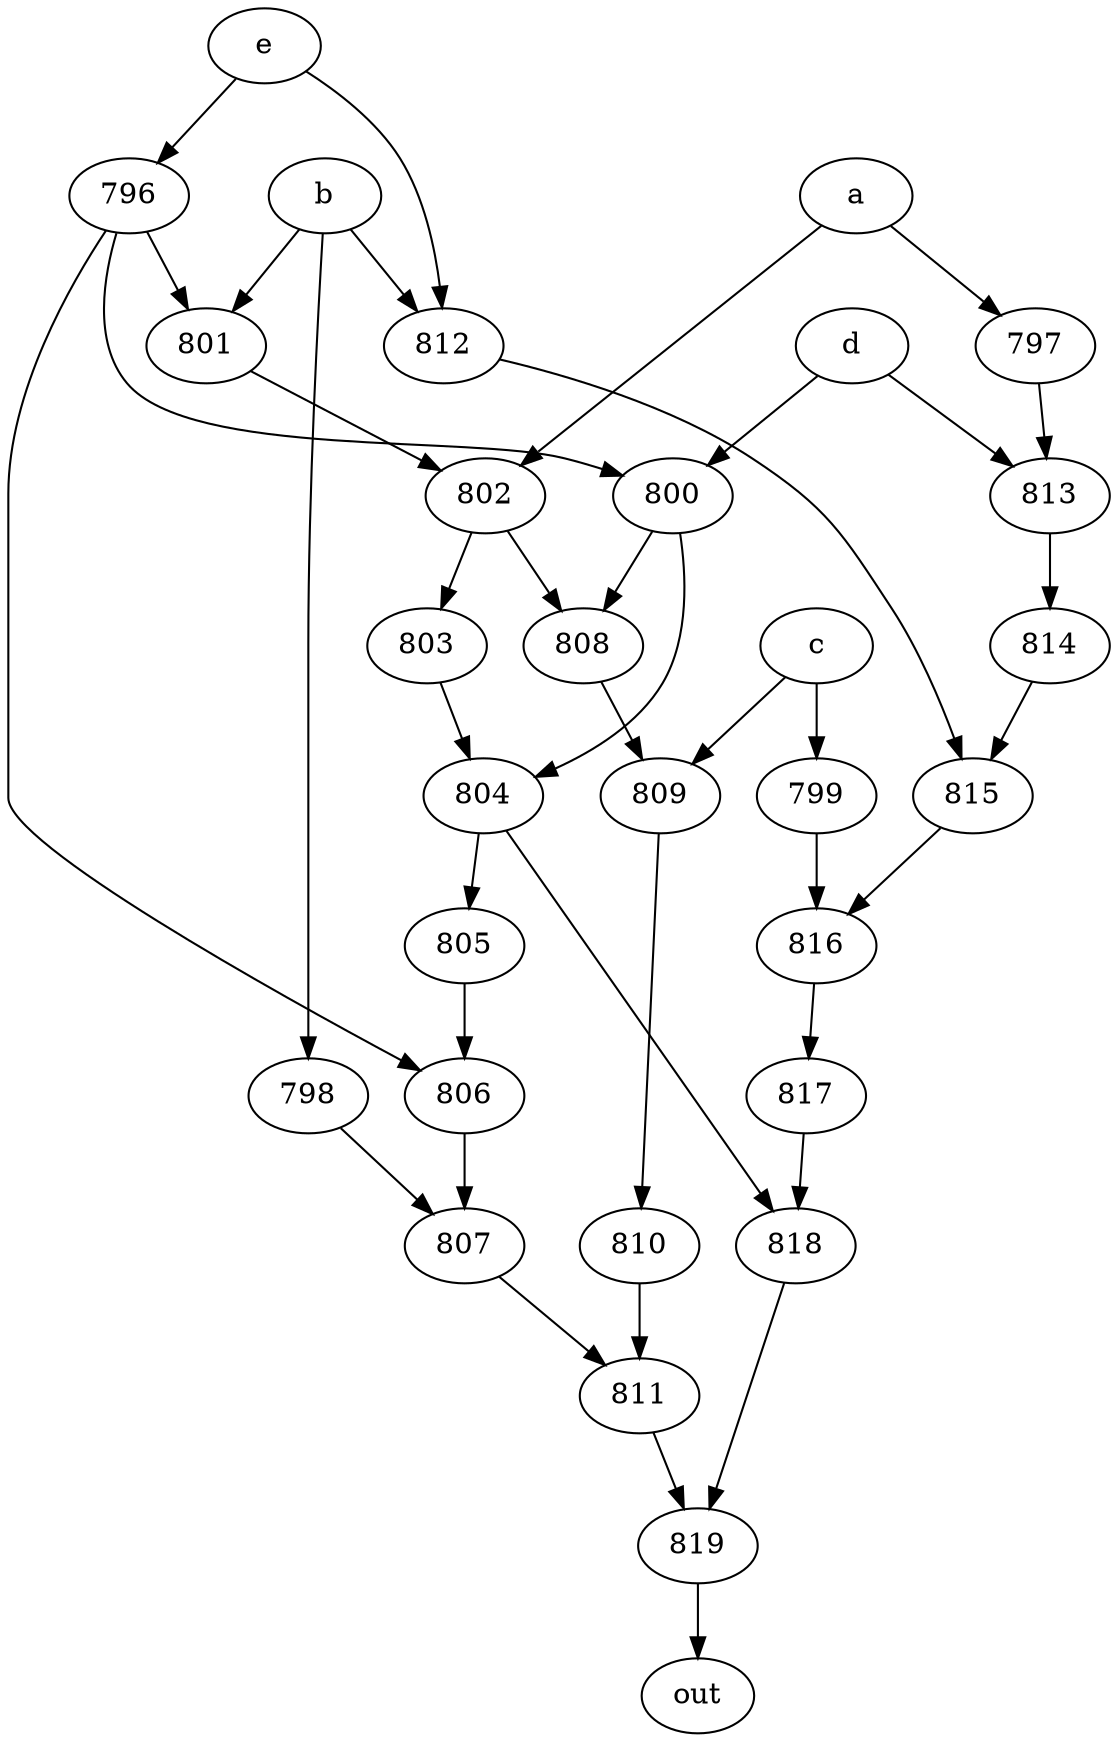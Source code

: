 strict digraph "" {
	819 -> out;
	a -> 797;
	a -> 802;
	797 -> 813;
	802 -> 803;
	802 -> 808;
	813 -> 814;
	803 -> 804;
	808 -> 809;
	b -> 798;
	b -> 801;
	b -> 812;
	798 -> 807;
	801 -> 802;
	812 -> 815;
	807 -> 811;
	815 -> 816;
	c -> 799;
	c -> 809;
	799 -> 816;
	809 -> 810;
	816 -> 817;
	810 -> 811;
	d -> 813;
	d -> 800;
	800 -> 808;
	800 -> 804;
	804 -> 805;
	804 -> 818;
	814 -> 815;
	e -> 812;
	e -> 796;
	796 -> 801;
	796 -> 800;
	796 -> 806;
	806 -> 807;
	811 -> 819;
	817 -> 818;
	805 -> 806;
	818 -> 819;
}
